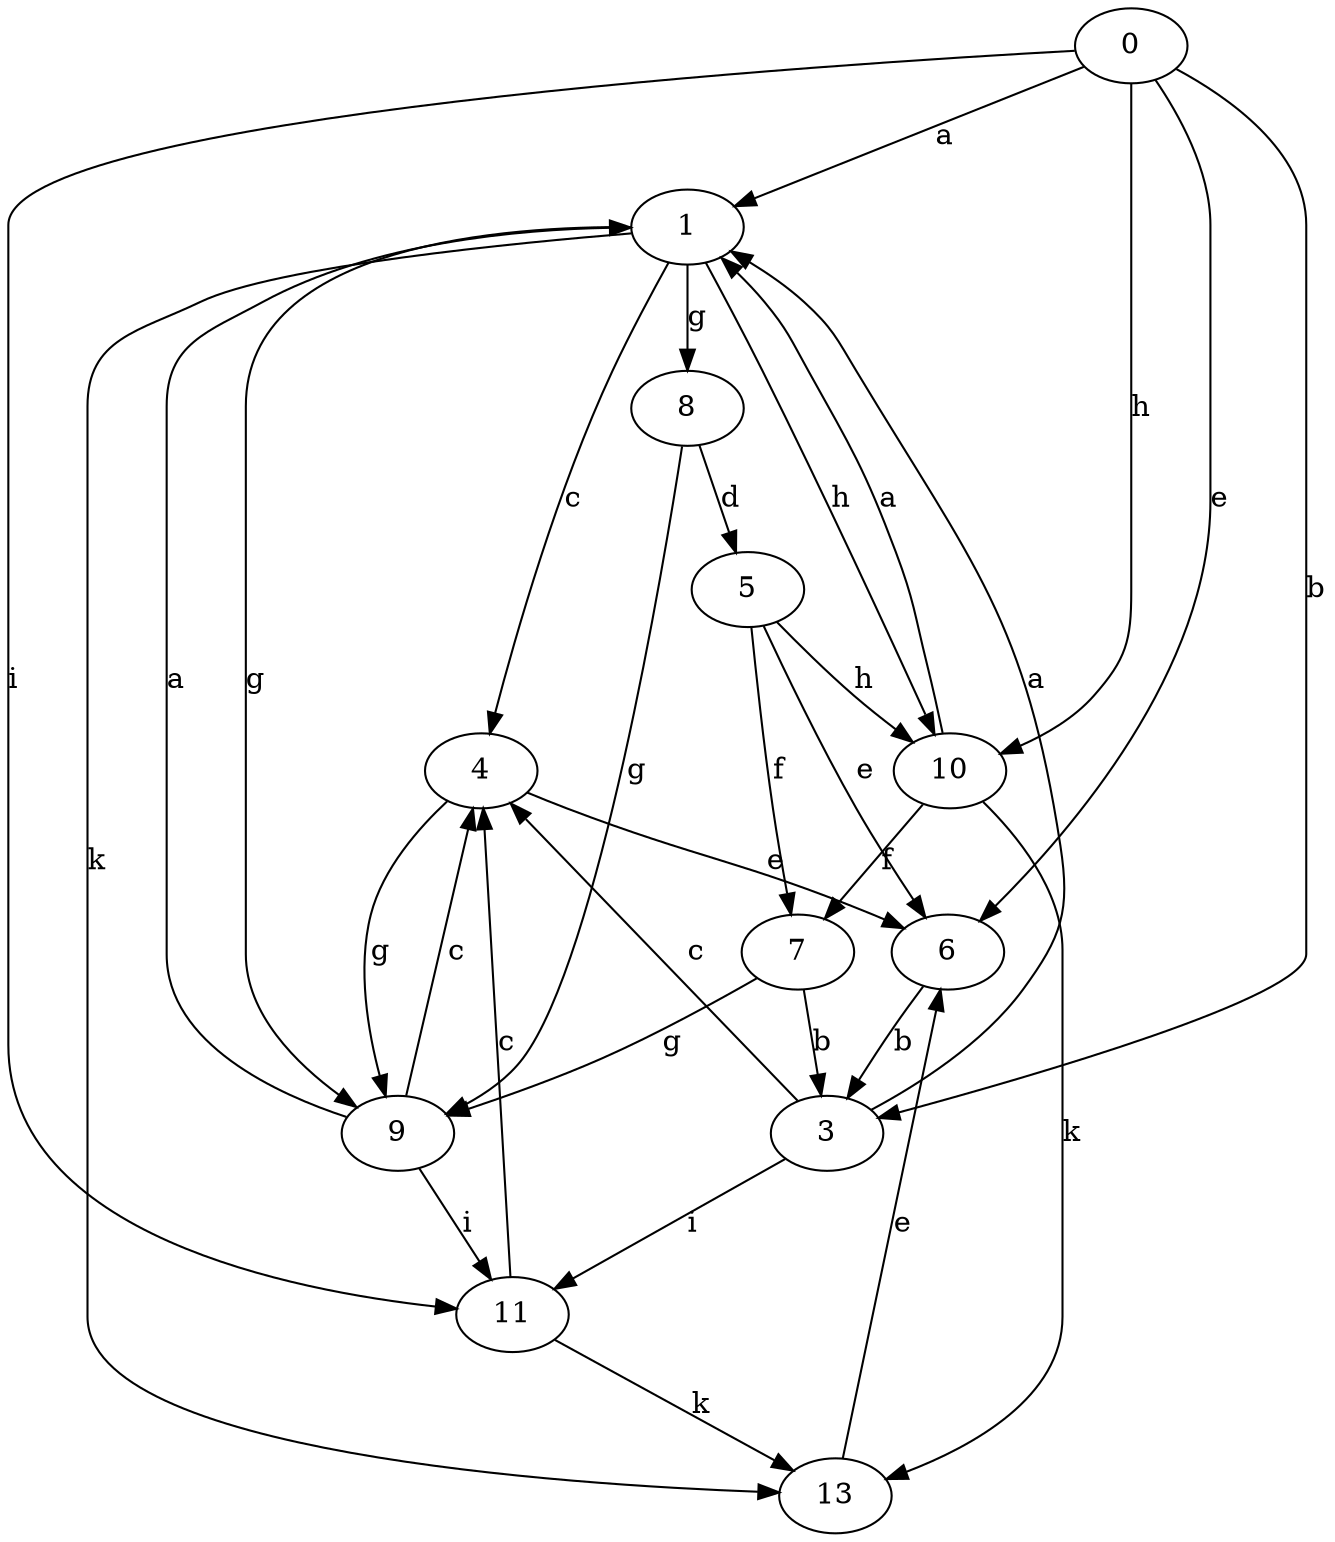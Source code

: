 strict digraph  {
1;
3;
4;
5;
6;
7;
8;
0;
9;
10;
11;
13;
1 -> 4  [label=c];
1 -> 8  [label=g];
1 -> 9  [label=g];
1 -> 10  [label=h];
1 -> 13  [label=k];
3 -> 1  [label=a];
3 -> 4  [label=c];
3 -> 11  [label=i];
4 -> 6  [label=e];
4 -> 9  [label=g];
5 -> 6  [label=e];
5 -> 7  [label=f];
5 -> 10  [label=h];
6 -> 3  [label=b];
7 -> 3  [label=b];
7 -> 9  [label=g];
8 -> 5  [label=d];
8 -> 9  [label=g];
0 -> 1  [label=a];
0 -> 3  [label=b];
0 -> 6  [label=e];
0 -> 10  [label=h];
0 -> 11  [label=i];
9 -> 1  [label=a];
9 -> 4  [label=c];
9 -> 11  [label=i];
10 -> 1  [label=a];
10 -> 7  [label=f];
10 -> 13  [label=k];
11 -> 4  [label=c];
11 -> 13  [label=k];
13 -> 6  [label=e];
}
